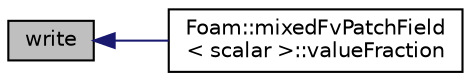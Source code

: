 digraph "write"
{
  bgcolor="transparent";
  edge [fontname="Helvetica",fontsize="10",labelfontname="Helvetica",labelfontsize="10"];
  node [fontname="Helvetica",fontsize="10",shape=record];
  rankdir="LR";
  Node70 [label="write",height=0.2,width=0.4,color="black", fillcolor="grey75", style="filled", fontcolor="black"];
  Node70 -> Node71 [dir="back",color="midnightblue",fontsize="10",style="solid",fontname="Helvetica"];
  Node71 [label="Foam::mixedFvPatchField\l\< scalar \>::valueFraction",height=0.2,width=0.4,color="black",URL="$a22785.html#a20b2b6a431bb6206e4bbeea0bfd6f948"];
}
